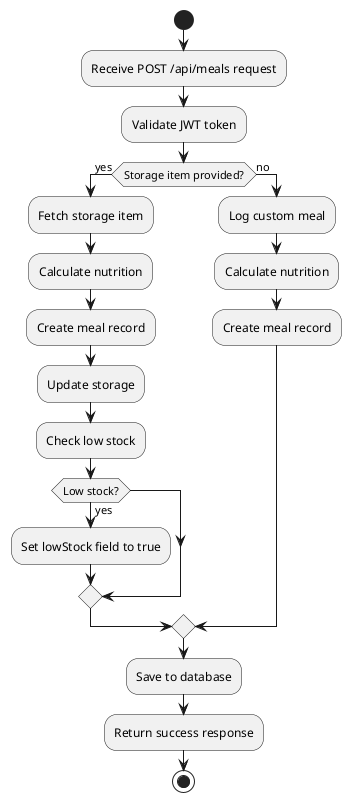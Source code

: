 @startuml
start

:Receive POST /api/meals request;
:Validate JWT token;

if (Storage item provided?) then (yes)
  :Fetch storage item;
  :Calculate nutrition;
  :Create meal record;
  :Update storage;
  :Check low stock;
  if (Low stock?) then (yes)
    :Set lowStock field to true;
  endif
else (no)
  :Log custom meal;
  :Calculate nutrition;
  :Create meal record;
endif

:Save to database;
:Return success response;
stop
@enduml